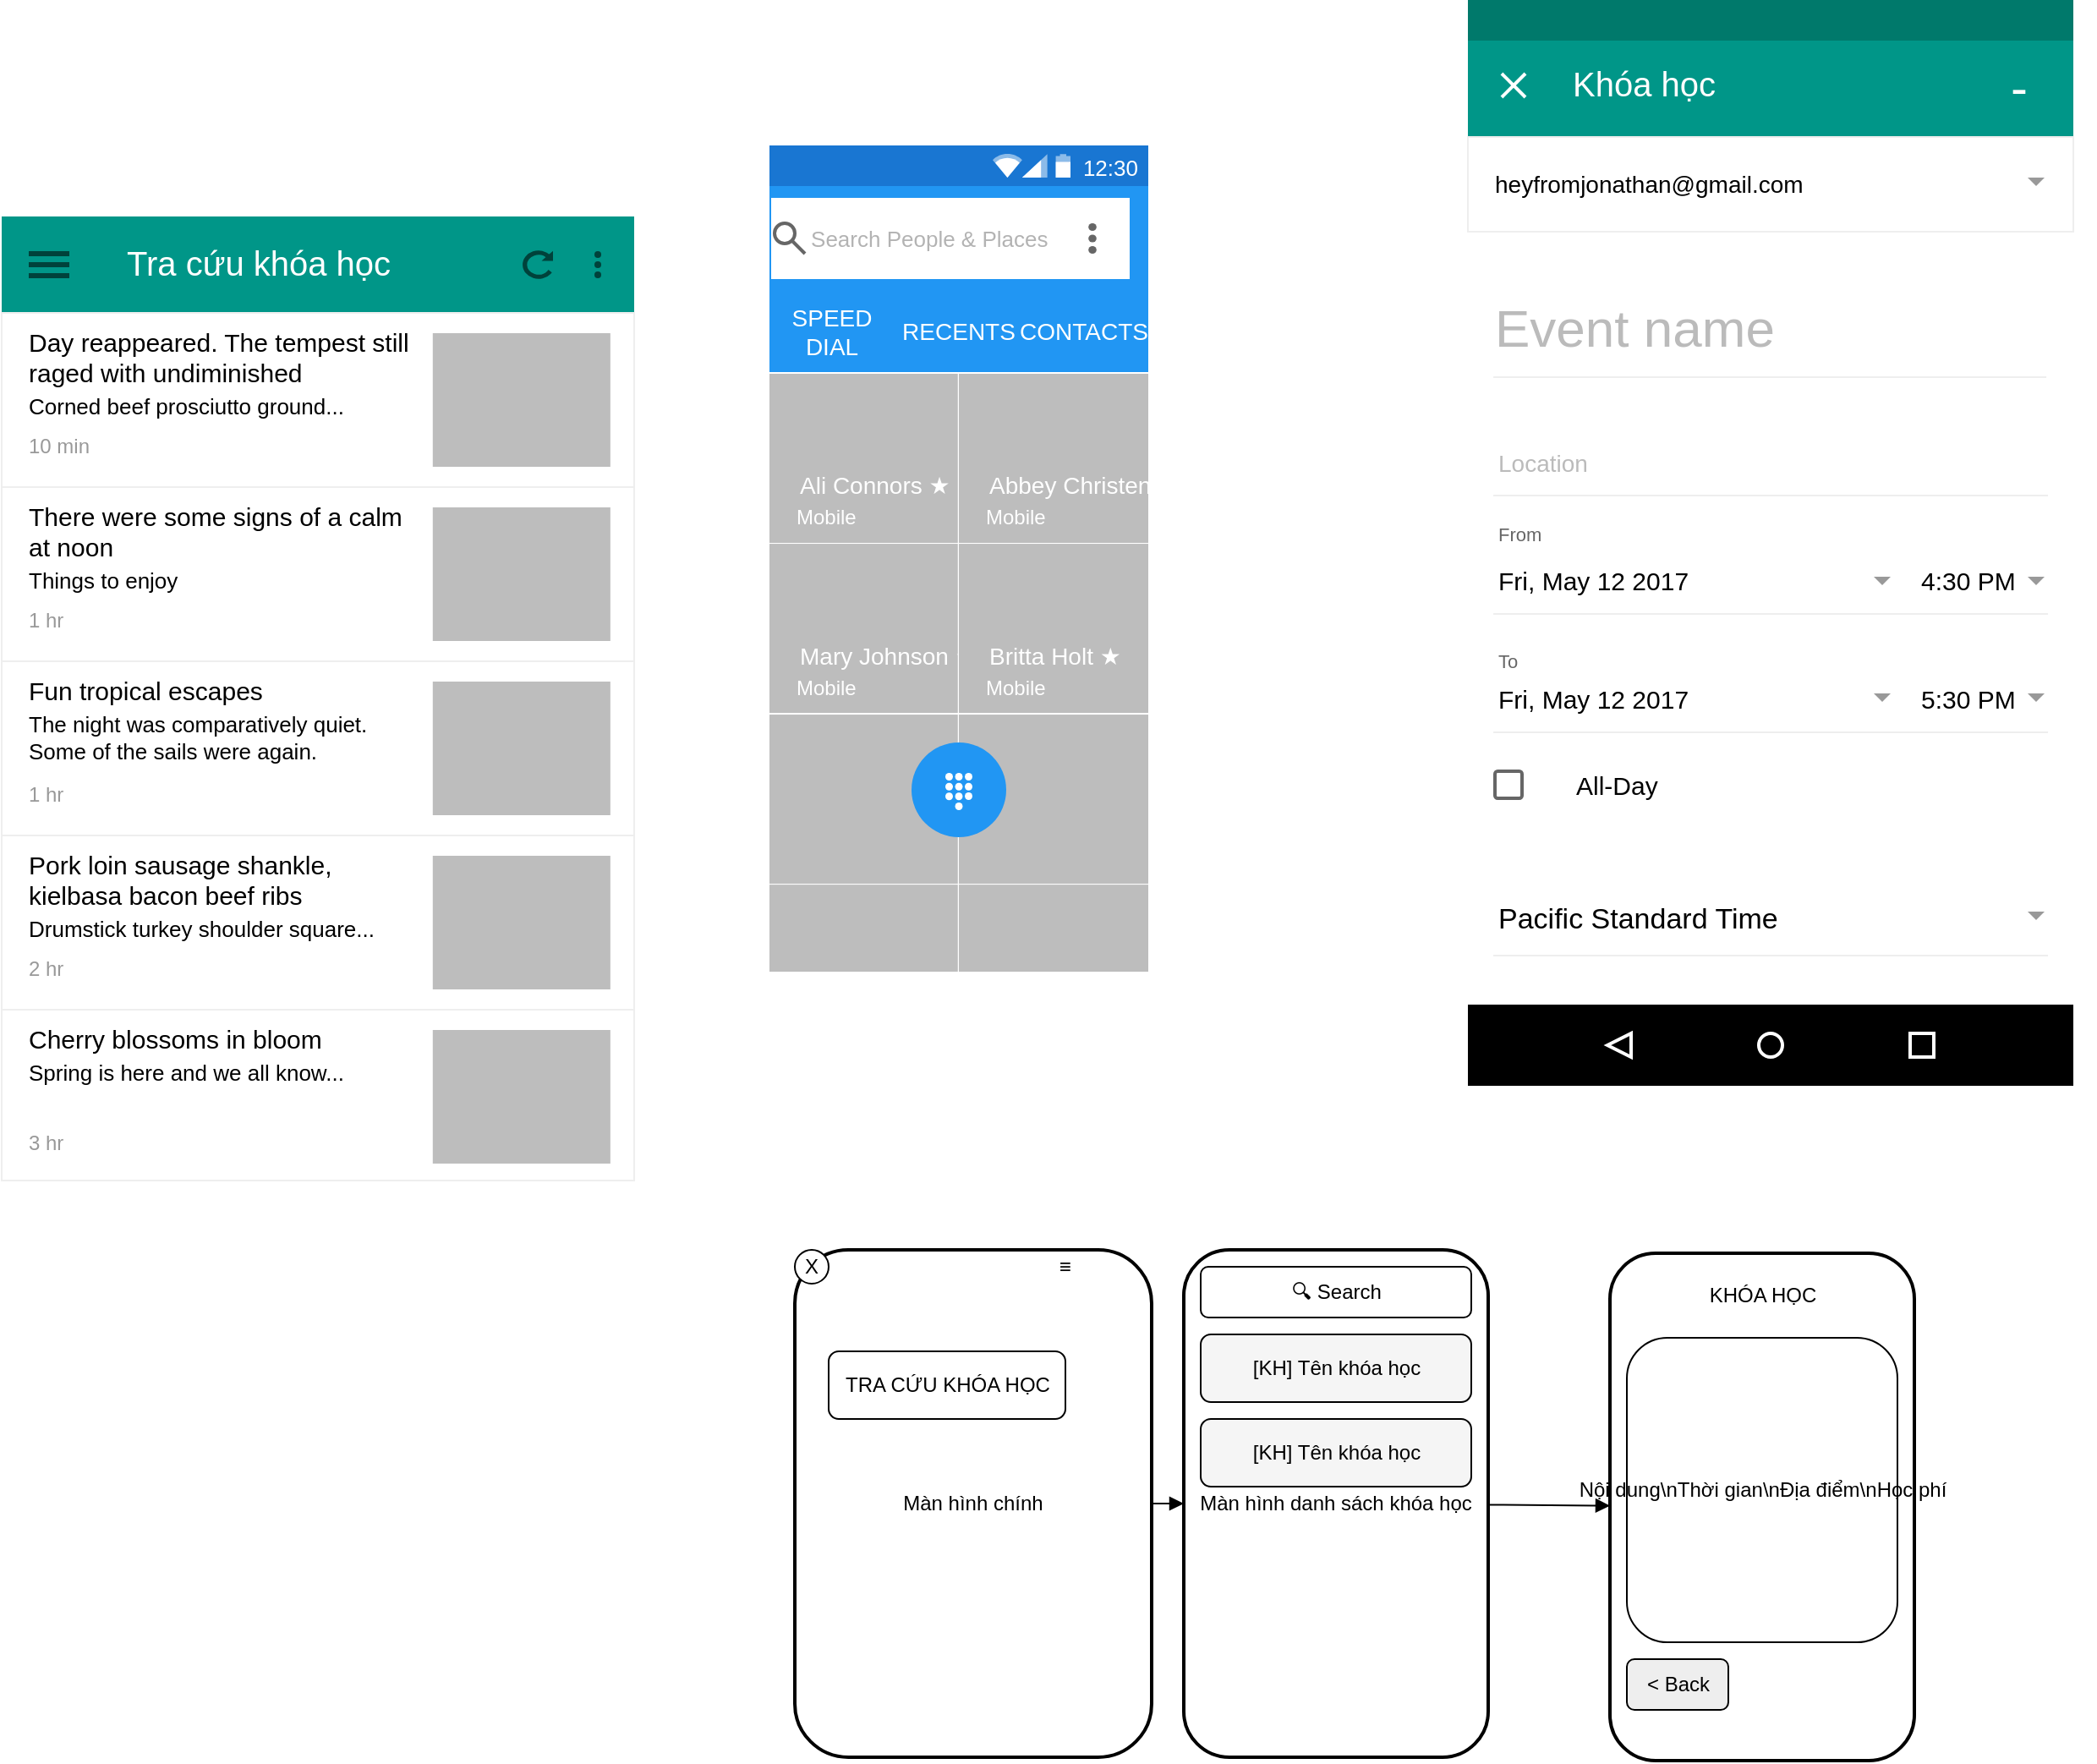 <mxfile version="26.0.16">
  <diagram name="Course Lookup UI" id="ytbbwsA9wh_XHWWBFt3G">
    <mxGraphModel dx="1850" dy="1433" grid="0" gridSize="10" guides="1" tooltips="1" connect="1" arrows="1" fold="1" page="0" pageScale="1" pageWidth="850" pageHeight="1100" math="0" shadow="0">
      <root>
        <mxCell id="0" />
        <mxCell id="1" parent="0" />
        <mxCell id="QxJthNw4BgPlnqiwbD2V-1" value="Màn hình chính" style="shape=rectangle;whiteSpace=wrap;html=1;rounded=1;strokeWidth=2;" parent="1" vertex="1">
          <mxGeometry x="20" y="100" width="211" height="300" as="geometry" />
        </mxCell>
        <mxCell id="QxJthNw4BgPlnqiwbD2V-2" value="X" style="shape=ellipse;whiteSpace=wrap;html=1;" parent="QxJthNw4BgPlnqiwbD2V-1" vertex="1">
          <mxGeometry width="20" height="20" as="geometry" />
        </mxCell>
        <mxCell id="QxJthNw4BgPlnqiwbD2V-3" value="≡" style="text;align=center;verticalAlign=middle;whiteSpace=wrap;html=1;" parent="QxJthNw4BgPlnqiwbD2V-1" vertex="1">
          <mxGeometry x="150" width="20" height="20" as="geometry" />
        </mxCell>
        <mxCell id="QxJthNw4BgPlnqiwbD2V-4" value="TRA CỨU KHÓA HỌC" style="rounded=1;strokeWidth=1;fillColor=#ffffff;html=1;" parent="QxJthNw4BgPlnqiwbD2V-1" vertex="1">
          <mxGeometry x="20" y="60" width="140" height="40" as="geometry" />
        </mxCell>
        <mxCell id="QxJthNw4BgPlnqiwbD2V-5" value="Màn hình danh sách khóa học" style="shape=rectangle;whiteSpace=wrap;html=1;rounded=1;strokeWidth=2;" parent="1" vertex="1">
          <mxGeometry x="250" y="100" width="180" height="300" as="geometry" />
        </mxCell>
        <mxCell id="QxJthNw4BgPlnqiwbD2V-6" value="🔍 Search" style="rounded=1;strokeWidth=1;fillColor=#ffffff;html=1;" parent="QxJthNw4BgPlnqiwbD2V-5" vertex="1">
          <mxGeometry x="10" y="10" width="160" height="30" as="geometry" />
        </mxCell>
        <mxCell id="QxJthNw4BgPlnqiwbD2V-7" value="[KH] Tên khóa học" style="rounded=1;strokeWidth=1;fillColor=#f5f5f5;html=1;" parent="QxJthNw4BgPlnqiwbD2V-5" vertex="1">
          <mxGeometry x="10" y="50" width="160" height="40" as="geometry" />
        </mxCell>
        <mxCell id="QxJthNw4BgPlnqiwbD2V-8" value="[KH] Tên khóa học" style="rounded=1;strokeWidth=1;fillColor=#f5f5f5;html=1;" parent="QxJthNw4BgPlnqiwbD2V-5" vertex="1">
          <mxGeometry x="10" y="100" width="160" height="40" as="geometry" />
        </mxCell>
        <mxCell id="QxJthNw4BgPlnqiwbD2V-9" value="Màn hình chi tiết khóa học" style="shape=rectangle;whiteSpace=wrap;html=1;rounded=1;strokeWidth=2;" parent="1" vertex="1">
          <mxGeometry x="502" y="102" width="180" height="300" as="geometry" />
        </mxCell>
        <mxCell id="QxJthNw4BgPlnqiwbD2V-10" value="KHÓA HỌC" style="text;align=center;verticalAlign=middle;html=1;" parent="QxJthNw4BgPlnqiwbD2V-9" vertex="1">
          <mxGeometry x="10" y="10" width="160" height="30" as="geometry" />
        </mxCell>
        <mxCell id="QxJthNw4BgPlnqiwbD2V-11" value="Nội dung\nThời gian\nĐịa điểm\nHọc phí" style="rounded=1;strokeWidth=1;fillColor=#ffffff;html=1;" parent="QxJthNw4BgPlnqiwbD2V-9" vertex="1">
          <mxGeometry x="10" y="50" width="160" height="180" as="geometry" />
        </mxCell>
        <mxCell id="QxJthNw4BgPlnqiwbD2V-12" value="&lt; Back" style="rounded=1;strokeWidth=1;fillColor=#eeeeee;html=1;" parent="QxJthNw4BgPlnqiwbD2V-9" vertex="1">
          <mxGeometry x="10" y="240" width="60" height="30" as="geometry" />
        </mxCell>
        <mxCell id="QxJthNw4BgPlnqiwbD2V-13" style="endArrow=block;html=1;" parent="1" source="QxJthNw4BgPlnqiwbD2V-1" target="QxJthNw4BgPlnqiwbD2V-5" edge="1">
          <mxGeometry relative="1" as="geometry" />
        </mxCell>
        <mxCell id="QxJthNw4BgPlnqiwbD2V-14" style="endArrow=block;html=1;" parent="1" source="QxJthNw4BgPlnqiwbD2V-5" target="QxJthNw4BgPlnqiwbD2V-9" edge="1">
          <mxGeometry relative="1" as="geometry" />
        </mxCell>
        <mxCell id="n6RhY29WgRP_hNohmCqP-1" value="" style="dashed=0;shape=rect;fillColor=#ffffff;strokeColor=none;" vertex="1" parent="1">
          <mxGeometry x="5" y="-553" width="224" height="472" as="geometry" />
        </mxCell>
        <mxCell id="n6RhY29WgRP_hNohmCqP-2" value="12:30" style="dashed=0;shape=rect;align=right;fillColor=#1976D2;strokeColor=none;fontColor=#ffffff;spacingRight=4;spacingTop=1;fontStyle=0;fontSize=13;resizeWidth=1;whiteSpace=wrap;html=1;" vertex="1" parent="n6RhY29WgRP_hNohmCqP-1">
          <mxGeometry width="224" height="24" relative="1" as="geometry" />
        </mxCell>
        <mxCell id="n6RhY29WgRP_hNohmCqP-3" value="" style="dashed=0;shape=mxgraph.gmdl.top_bar;strokeColor=none;" vertex="1" parent="n6RhY29WgRP_hNohmCqP-2">
          <mxGeometry x="1" y="0.5" width="46" height="14" relative="1" as="geometry">
            <mxPoint x="-92" y="-7" as="offset" />
          </mxGeometry>
        </mxCell>
        <mxCell id="n6RhY29WgRP_hNohmCqP-4" value="" style="dashed=0;shape=rect;strokeColor=none;fillColor=#2196F3;resizeWidth=1;" vertex="1" parent="n6RhY29WgRP_hNohmCqP-1">
          <mxGeometry width="224" height="110" relative="1" as="geometry">
            <mxPoint y="24" as="offset" />
          </mxGeometry>
        </mxCell>
        <mxCell id="n6RhY29WgRP_hNohmCqP-5" value="&amp;nbsp; &amp;nbsp; &amp;nbsp; &amp;nbsp;Search People &amp;amp; Places" style="dashed=0;shape=mxgraph.gmdl.marginRect;rectMargin=6;strokeColor=none;fillColor=#ffffff;fontColor=#B3B3B3;fontSize=13;spacingRight=50;resizeWidth=1;whiteSpace=wrap;html=1;" vertex="1" parent="n6RhY29WgRP_hNohmCqP-4">
          <mxGeometry width="224" height="60" relative="1" as="geometry">
            <mxPoint x="-5" y="1" as="offset" />
          </mxGeometry>
        </mxCell>
        <mxCell id="n6RhY29WgRP_hNohmCqP-6" value="" style="dashed=0;shape=mxgraph.gmdl.search;strokeColor=#666666;fillColor=none;strokeWidth=2;" vertex="1" parent="n6RhY29WgRP_hNohmCqP-5">
          <mxGeometry y="0.5" width="18" height="18" relative="1" as="geometry">
            <mxPoint x="8" y="-9" as="offset" />
          </mxGeometry>
        </mxCell>
        <mxCell id="n6RhY29WgRP_hNohmCqP-8" value="" style="dashed=0;shape=mxgraph.gmdl.settings;strokeColor=none;fillColor=#666666;" vertex="1" parent="n6RhY29WgRP_hNohmCqP-5">
          <mxGeometry x="1" y="0.5" width="6" height="18" relative="1" as="geometry">
            <mxPoint x="-31" y="-9" as="offset" />
          </mxGeometry>
        </mxCell>
        <mxCell id="n6RhY29WgRP_hNohmCqP-9" value="SPEED DIAL" style="text;align=center;fontColor=#FFFFFF;fontStyle=0;verticalAlign=middle;fontSize=14;resizeWidth=1;whiteSpace=wrap;html=1;" vertex="1" parent="n6RhY29WgRP_hNohmCqP-4">
          <mxGeometry y="1" width="74.458" height="48" relative="1" as="geometry">
            <mxPoint y="-48" as="offset" />
          </mxGeometry>
        </mxCell>
        <mxCell id="n6RhY29WgRP_hNohmCqP-10" value="RECENTS" style="text;align=center;fontColor=#FFFFFF;fontStyle=0;verticalAlign=middle;fontSize=14;resizeWidth=1;whiteSpace=wrap;html=1;" vertex="1" parent="n6RhY29WgRP_hNohmCqP-4">
          <mxGeometry x="0.333" y="1" width="74.458" height="48" relative="1" as="geometry">
            <mxPoint y="-48" as="offset" />
          </mxGeometry>
        </mxCell>
        <mxCell id="n6RhY29WgRP_hNohmCqP-11" value="CONTACTS" style="text;align=center;fontColor=#FFFFFF;fontStyle=0;verticalAlign=middle;fontSize=14;resizeWidth=1;whiteSpace=wrap;html=1;" vertex="1" parent="n6RhY29WgRP_hNohmCqP-4">
          <mxGeometry x="0.667" y="1" width="74.458" height="48" relative="1" as="geometry">
            <mxPoint y="-48" as="offset" />
          </mxGeometry>
        </mxCell>
        <mxCell id="n6RhY29WgRP_hNohmCqP-12" value="Mobile" style="shape=rect;fillColor=#BDBDBD;strokeColor=none;shadow=0;align=left;verticalAlign=bottom;spacing=0;spacingLeft=16;spacingBottom=8;fontColor=#FFFFFF;resizeWidth=1;resizeHeight=1;whiteSpace=wrap;html=1;" vertex="1" parent="n6RhY29WgRP_hNohmCqP-1">
          <mxGeometry width="111.374" height="99.988" relative="1" as="geometry">
            <mxPoint y="135" as="offset" />
          </mxGeometry>
        </mxCell>
        <mxCell id="n6RhY29WgRP_hNohmCqP-13" value="Ali Connors &amp;#9733;" style="text;whiteSpace=wrap;fontColor=#ffffff;spacingLeft=16;verticalAlign=middle;fontSize=14;html=1;resizeWidth=1;" vertex="1" parent="n6RhY29WgRP_hNohmCqP-12">
          <mxGeometry y="1" width="111.374" height="20" relative="1" as="geometry">
            <mxPoint y="-44" as="offset" />
          </mxGeometry>
        </mxCell>
        <mxCell id="n6RhY29WgRP_hNohmCqP-14" value="Mobile" style="shape=rect;fillColor=#BDBDBD;strokeColor=none;shadow=0;align=left;verticalAlign=bottom;spacing=0;spacingLeft=16;spacingBottom=8;fontColor=#FFFFFF;resizeWidth=1;resizeHeight=1;whiteSpace=wrap;html=1;" vertex="1" parent="n6RhY29WgRP_hNohmCqP-1">
          <mxGeometry x="0.5" width="112" height="99.988" relative="1" as="geometry">
            <mxPoint y="135" as="offset" />
          </mxGeometry>
        </mxCell>
        <mxCell id="n6RhY29WgRP_hNohmCqP-15" value="Abbey Christensen &amp;#9733;" style="text;whiteSpace=wrap;fontColor=#ffffff;spacingLeft=16;verticalAlign=middle;fontSize=14;html=1;" vertex="1" parent="n6RhY29WgRP_hNohmCqP-14">
          <mxGeometry y="1" width="179" height="20" relative="1" as="geometry">
            <mxPoint y="-44" as="offset" />
          </mxGeometry>
        </mxCell>
        <mxCell id="n6RhY29WgRP_hNohmCqP-16" value="Mobile" style="shape=rect;fillColor=#BDBDBD;strokeColor=none;shadow=0;align=left;verticalAlign=bottom;spacing=0;spacingLeft=16;spacingBottom=8;fontColor=#FFFFFF;resizeWidth=1;resizeHeight=1;whiteSpace=wrap;html=1;" vertex="1" parent="n6RhY29WgRP_hNohmCqP-1">
          <mxGeometry y="0.213" width="111.374" height="99.988" relative="1" as="geometry">
            <mxPoint y="135" as="offset" />
          </mxGeometry>
        </mxCell>
        <mxCell id="n6RhY29WgRP_hNohmCqP-17" value="Mary Johnson &amp;#9733;" style="text;whiteSpace=wrap;fontColor=#ffffff;spacingLeft=16;verticalAlign=middle;fontSize=14;html=1;" vertex="1" parent="n6RhY29WgRP_hNohmCqP-16">
          <mxGeometry y="1" width="178" height="20" relative="1" as="geometry">
            <mxPoint y="-44" as="offset" />
          </mxGeometry>
        </mxCell>
        <mxCell id="n6RhY29WgRP_hNohmCqP-18" value="Mobile" style="shape=rect;fillColor=#BDBDBD;strokeColor=none;shadow=0;align=left;verticalAlign=bottom;spacing=0;spacingLeft=16;spacingBottom=8;fontColor=#FFFFFF;resizeWidth=1;resizeHeight=1;whiteSpace=wrap;html=1;" vertex="1" parent="n6RhY29WgRP_hNohmCqP-1">
          <mxGeometry x="0.5" y="0.213" width="112" height="99.988" relative="1" as="geometry">
            <mxPoint y="135" as="offset" />
          </mxGeometry>
        </mxCell>
        <mxCell id="n6RhY29WgRP_hNohmCqP-19" value="Britta Holt &amp;#9733;" style="text;whiteSpace=wrap;fontColor=#ffffff;spacingLeft=16;verticalAlign=middle;fontSize=14;html=1;" vertex="1" parent="n6RhY29WgRP_hNohmCqP-18">
          <mxGeometry y="1" width="179" height="20" relative="1" as="geometry">
            <mxPoint y="-44" as="offset" />
          </mxGeometry>
        </mxCell>
        <mxCell id="n6RhY29WgRP_hNohmCqP-20" value="" style="shape=rect;fillColor=#BDBDBD;strokeColor=none;shadow=0;resizeWidth=1;resizeHeight=1;whiteSpace=wrap;html=1;" vertex="1" parent="n6RhY29WgRP_hNohmCqP-1">
          <mxGeometry y="0.427" width="111.374" height="99.988" relative="1" as="geometry">
            <mxPoint y="135" as="offset" />
          </mxGeometry>
        </mxCell>
        <mxCell id="n6RhY29WgRP_hNohmCqP-21" value="" style="shape=rect;fillColor=#BDBDBD;strokeColor=none;shadow=0;resizeWidth=1;resizeHeight=1;whiteSpace=wrap;html=1;" vertex="1" parent="n6RhY29WgRP_hNohmCqP-1">
          <mxGeometry x="0.5" y="0.427" width="112" height="99.988" relative="1" as="geometry">
            <mxPoint y="135" as="offset" />
          </mxGeometry>
        </mxCell>
        <mxCell id="n6RhY29WgRP_hNohmCqP-22" value="" style="shape=rect;fillColor=#BDBDBD;strokeColor=none;shadow=0;resizeWidth=1;resizeHeight=1;" vertex="1" parent="n6RhY29WgRP_hNohmCqP-1">
          <mxGeometry y="0.64" width="111.374" height="51.464" relative="1" as="geometry">
            <mxPoint y="135" as="offset" />
          </mxGeometry>
        </mxCell>
        <mxCell id="n6RhY29WgRP_hNohmCqP-23" value="" style="shape=rect;fillColor=#BDBDBD;strokeColor=none;shadow=0;resizeWidth=1;resizeHeight=1;" vertex="1" parent="n6RhY29WgRP_hNohmCqP-1">
          <mxGeometry x="0.5" y="0.64" width="112" height="51.464" relative="1" as="geometry">
            <mxPoint y="135" as="offset" />
          </mxGeometry>
        </mxCell>
        <mxCell id="n6RhY29WgRP_hNohmCqP-24" value="" style="shape=ellipse;strokeColor=none;fillColor=#2196F3;" vertex="1" parent="n6RhY29WgRP_hNohmCqP-1">
          <mxGeometry x="0.5" y="1" width="56" height="56" relative="1" as="geometry">
            <mxPoint x="-28" y="-119" as="offset" />
          </mxGeometry>
        </mxCell>
        <mxCell id="n6RhY29WgRP_hNohmCqP-25" value="" style="dashed=0;shape=mxgraph.gmdl.more2;strokeColor=none;fillColor=#ffffff;" vertex="1" parent="n6RhY29WgRP_hNohmCqP-24">
          <mxGeometry x="20" y="18" width="16" height="22" as="geometry" />
        </mxCell>
        <mxCell id="n6RhY29WgRP_hNohmCqP-30" value="" style="dashed=0;shape=rect;fillColor=#ffffff;strokeColor=none;" vertex="1" parent="1">
          <mxGeometry x="-449" y="-535" width="374" height="602" as="geometry" />
        </mxCell>
        <mxCell id="n6RhY29WgRP_hNohmCqP-33" value="Tra cứu khóa học" style="dashed=0;shape=rect;strokeColor=none;fillColor=#009688;resizeWidth=1;fontSize=20;fontColor=#FFFFFF;spacingTop=-3;verticalAlign=middle;align=left;spacingLeft=72;whiteSpace=wrap;html=1;" vertex="1" parent="n6RhY29WgRP_hNohmCqP-30">
          <mxGeometry width="374" height="57" relative="1" as="geometry">
            <mxPoint y="24" as="offset" />
          </mxGeometry>
        </mxCell>
        <mxCell id="n6RhY29WgRP_hNohmCqP-34" value="" style="dashed=0;shape=mxgraph.gmdl.preferences;strokeColor=none;fillColor=#00423B;" vertex="1" parent="n6RhY29WgRP_hNohmCqP-33">
          <mxGeometry y="0.5" width="24" height="16" relative="1" as="geometry">
            <mxPoint x="16" y="-8" as="offset" />
          </mxGeometry>
        </mxCell>
        <mxCell id="n6RhY29WgRP_hNohmCqP-35" value="" style="dashed=0;shape=mxgraph.gmdl.refresh;strokeColor=#00423B;fillColor=#00423B;strokeWidth=2;" vertex="1" parent="n6RhY29WgRP_hNohmCqP-33">
          <mxGeometry x="1" y="0.5" width="16" height="16" relative="1" as="geometry">
            <mxPoint x="-65" y="-8" as="offset" />
          </mxGeometry>
        </mxCell>
        <mxCell id="n6RhY29WgRP_hNohmCqP-36" value="" style="dashed=0;shape=mxgraph.gmdl.settings;strokeColor=none;fillColor=#00423B;" vertex="1" parent="n6RhY29WgRP_hNohmCqP-33">
          <mxGeometry x="1" y="0.5" width="5" height="16" relative="1" as="geometry">
            <mxPoint x="-24" y="-8" as="offset" />
          </mxGeometry>
        </mxCell>
        <mxCell id="n6RhY29WgRP_hNohmCqP-37" value="" style="shape=rect;fillColor=#ffffff;strokeColor=#eeeeee;shadow=0;resizeWidth=1;whiteSpace=wrap;html=1;" vertex="1" parent="n6RhY29WgRP_hNohmCqP-30">
          <mxGeometry width="374" height="103" relative="1" as="geometry">
            <mxPoint y="81" as="offset" />
          </mxGeometry>
        </mxCell>
        <mxCell id="n6RhY29WgRP_hNohmCqP-38" value="Day reappeared. The tempest still raged with undiminished" style="text;whiteSpace=wrap;fontColor=#000000;verticalAlign=top;align=left;fontSize=15;spacing=16;spacingBottom=0;spacingTop=-12;resizeWidth=1;" vertex="1" parent="n6RhY29WgRP_hNohmCqP-37">
          <mxGeometry width="254.905" height="60" relative="1" as="geometry" />
        </mxCell>
        <mxCell id="n6RhY29WgRP_hNohmCqP-39" value="Corned beef prosciutto ground..." style="text;whiteSpace=wrap;spacingLeft=16;spacingRight=16;spacing=0;fontSize=13;fontColor=#000000;spacingBottom=0;spacingTop=-5;resizeWidth=1;" vertex="1" parent="n6RhY29WgRP_hNohmCqP-37">
          <mxGeometry width="254.905" height="20" relative="1" as="geometry">
            <mxPoint y="48" as="offset" />
          </mxGeometry>
        </mxCell>
        <mxCell id="n6RhY29WgRP_hNohmCqP-40" value="10 min" style="text;whiteSpace=wrap;spacingLeft=16;spacingRight=16;spacing=0;fontSize=12;fontColor=#999999;spacingBottom=0;spacingTop=-5;resizeWidth=1;html=1;" vertex="1" parent="n6RhY29WgRP_hNohmCqP-37">
          <mxGeometry width="254.905" height="20" relative="1" as="geometry">
            <mxPoint y="72" as="offset" />
          </mxGeometry>
        </mxCell>
        <mxCell id="n6RhY29WgRP_hNohmCqP-41" value="" style="dashed=0;shape=mxgraph.gmdl.marginRect;rectMargin=12;rectMarginLeft=-12;fillColor=#BDBDBD;strokeColor=none;" vertex="1" parent="n6RhY29WgRP_hNohmCqP-37">
          <mxGeometry x="254.905" width="117.006" height="103" as="geometry" />
        </mxCell>
        <mxCell id="n6RhY29WgRP_hNohmCqP-42" value="" style="shape=rect;fillColor=#ffffff;strokeColor=#eeeeee;shadow=0;resizeWidth=1;whiteSpace=wrap;html=1;" vertex="1" parent="n6RhY29WgRP_hNohmCqP-30">
          <mxGeometry width="374" height="103" relative="1" as="geometry">
            <mxPoint y="184" as="offset" />
          </mxGeometry>
        </mxCell>
        <mxCell id="n6RhY29WgRP_hNohmCqP-43" value="There were some signs of a calm at noon" style="text;whiteSpace=wrap;fontColor=#000000;verticalAlign=top;align=left;fontSize=15;spacing=16;spacingBottom=0;spacingTop=-12;resizeWidth=1;" vertex="1" parent="n6RhY29WgRP_hNohmCqP-42">
          <mxGeometry width="254.905" height="60" relative="1" as="geometry" />
        </mxCell>
        <mxCell id="n6RhY29WgRP_hNohmCqP-44" value="Things to enjoy" style="text;whiteSpace=wrap;spacingLeft=16;spacingRight=16;spacing=0;fontSize=13;fontColor=#000000;spacingBottom=0;spacingTop=-5;resizeWidth=1;html=1;" vertex="1" parent="n6RhY29WgRP_hNohmCqP-42">
          <mxGeometry width="254.905" height="20" relative="1" as="geometry">
            <mxPoint y="48" as="offset" />
          </mxGeometry>
        </mxCell>
        <mxCell id="n6RhY29WgRP_hNohmCqP-45" value="1 hr" style="text;whiteSpace=wrap;spacingLeft=16;spacingRight=16;spacing=0;fontSize=12;fontColor=#999999;spacingBottom=0;spacingTop=-5;resizeWidth=1;html=1;" vertex="1" parent="n6RhY29WgRP_hNohmCqP-42">
          <mxGeometry width="254.905" height="20" relative="1" as="geometry">
            <mxPoint y="72" as="offset" />
          </mxGeometry>
        </mxCell>
        <mxCell id="n6RhY29WgRP_hNohmCqP-46" value="" style="dashed=0;shape=mxgraph.gmdl.marginRect;rectMargin=12;rectMarginLeft=-12;fillColor=#BDBDBD;strokeColor=none;" vertex="1" parent="n6RhY29WgRP_hNohmCqP-42">
          <mxGeometry x="254.905" width="117.006" height="103" as="geometry" />
        </mxCell>
        <mxCell id="n6RhY29WgRP_hNohmCqP-47" value="" style="shape=rect;fillColor=#ffffff;strokeColor=#eeeeee;shadow=0;resizeWidth=1;whiteSpace=wrap;html=1;" vertex="1" parent="n6RhY29WgRP_hNohmCqP-30">
          <mxGeometry width="374" height="103" relative="1" as="geometry">
            <mxPoint y="287" as="offset" />
          </mxGeometry>
        </mxCell>
        <mxCell id="n6RhY29WgRP_hNohmCqP-48" value="Fun tropical escapes" style="text;whiteSpace=wrap;fontColor=#000000;verticalAlign=top;align=left;fontSize=15;spacing=16;spacingBottom=0;spacingTop=-12;resizeWidth=1;" vertex="1" parent="n6RhY29WgRP_hNohmCqP-47">
          <mxGeometry width="254.905" height="60" relative="1" as="geometry" />
        </mxCell>
        <mxCell id="n6RhY29WgRP_hNohmCqP-49" value="The night was comparatively quiet. Some of the sails were again." style="text;whiteSpace=wrap;spacingLeft=16;spacingRight=16;spacing=0;fontSize=13;fontColor=#000000;spacingBottom=0;spacingTop=-5;resizeWidth=1;html=1;" vertex="1" parent="n6RhY29WgRP_hNohmCqP-47">
          <mxGeometry width="254.905" height="20" relative="1" as="geometry">
            <mxPoint y="30" as="offset" />
          </mxGeometry>
        </mxCell>
        <mxCell id="n6RhY29WgRP_hNohmCqP-50" value="1 hr" style="text;whiteSpace=wrap;spacingLeft=16;spacingRight=16;spacing=0;fontSize=12;fontColor=#999999;spacingBottom=0;spacingTop=-5;resizeWidth=1;html=1;" vertex="1" parent="n6RhY29WgRP_hNohmCqP-47">
          <mxGeometry width="254.905" height="20" relative="1" as="geometry">
            <mxPoint y="72" as="offset" />
          </mxGeometry>
        </mxCell>
        <mxCell id="n6RhY29WgRP_hNohmCqP-51" value="" style="dashed=0;shape=mxgraph.gmdl.marginRect;rectMargin=12;rectMarginLeft=-12;fillColor=#BDBDBD;strokeColor=none;" vertex="1" parent="n6RhY29WgRP_hNohmCqP-47">
          <mxGeometry x="254.905" width="117.006" height="103" as="geometry" />
        </mxCell>
        <mxCell id="n6RhY29WgRP_hNohmCqP-52" value="" style="shape=rect;fillColor=#ffffff;strokeColor=#eeeeee;shadow=0;resizeWidth=1;whiteSpace=wrap;html=1;" vertex="1" parent="n6RhY29WgRP_hNohmCqP-30">
          <mxGeometry width="374" height="103" relative="1" as="geometry">
            <mxPoint y="390" as="offset" />
          </mxGeometry>
        </mxCell>
        <mxCell id="n6RhY29WgRP_hNohmCqP-53" value="Pork loin sausage shankle, kielbasa bacon beef ribs" style="text;whiteSpace=wrap;fontColor=#000000;verticalAlign=top;align=left;fontSize=15;spacing=16;spacingBottom=0;spacingTop=-12;resizeWidth=1;" vertex="1" parent="n6RhY29WgRP_hNohmCqP-52">
          <mxGeometry width="254.905" height="60" relative="1" as="geometry" />
        </mxCell>
        <mxCell id="n6RhY29WgRP_hNohmCqP-54" value="Drumstick turkey shoulder square..." style="text;whiteSpace=wrap;spacingLeft=16;spacingRight=16;spacing=0;fontSize=13;fontColor=#000000;spacingBottom=0;spacingTop=-5;resizeWidth=1;html=1;" vertex="1" parent="n6RhY29WgRP_hNohmCqP-52">
          <mxGeometry width="254.905" height="20" relative="1" as="geometry">
            <mxPoint y="48" as="offset" />
          </mxGeometry>
        </mxCell>
        <mxCell id="n6RhY29WgRP_hNohmCqP-55" value="2 hr" style="text;whiteSpace=wrap;spacingLeft=16;spacingRight=16;spacing=0;fontSize=12;fontColor=#999999;spacingBottom=0;spacingTop=-5;resizeWidth=1;html=1;" vertex="1" parent="n6RhY29WgRP_hNohmCqP-52">
          <mxGeometry width="254.905" height="20" relative="1" as="geometry">
            <mxPoint y="72" as="offset" />
          </mxGeometry>
        </mxCell>
        <mxCell id="n6RhY29WgRP_hNohmCqP-56" value="" style="dashed=0;shape=mxgraph.gmdl.marginRect;rectMargin=12;rectMarginLeft=-12;fillColor=#BDBDBD;strokeColor=none;" vertex="1" parent="n6RhY29WgRP_hNohmCqP-52">
          <mxGeometry x="254.905" width="117.006" height="103" as="geometry" />
        </mxCell>
        <mxCell id="n6RhY29WgRP_hNohmCqP-57" value="" style="shape=rect;fillColor=#ffffff;strokeColor=#eeeeee;shadow=0;resizeWidth=1;whiteSpace=wrap;html=1;" vertex="1" parent="n6RhY29WgRP_hNohmCqP-30">
          <mxGeometry width="374" height="101" relative="1" as="geometry">
            <mxPoint y="493" as="offset" />
          </mxGeometry>
        </mxCell>
        <mxCell id="n6RhY29WgRP_hNohmCqP-58" value="Cherry blossoms in bloom" style="text;whiteSpace=wrap;fontColor=#000000;verticalAlign=top;align=left;fontSize=15;spacing=16;spacingBottom=0;spacingTop=-12;resizeWidth=1;" vertex="1" parent="n6RhY29WgRP_hNohmCqP-57">
          <mxGeometry width="254.905" height="60" relative="1" as="geometry" />
        </mxCell>
        <mxCell id="n6RhY29WgRP_hNohmCqP-59" value="Spring is here and we all know..." style="text;whiteSpace=wrap;spacingLeft=16;spacingRight=16;spacing=0;fontSize=13;fontColor=#000000;spacingBottom=0;spacingTop=-5;resizeWidth=1;html=1;" vertex="1" parent="n6RhY29WgRP_hNohmCqP-57">
          <mxGeometry width="254.905" height="20" relative="1" as="geometry">
            <mxPoint y="30" as="offset" />
          </mxGeometry>
        </mxCell>
        <mxCell id="n6RhY29WgRP_hNohmCqP-60" value="3 hr" style="text;whiteSpace=wrap;spacingLeft=16;spacingRight=16;spacing=0;fontSize=12;fontColor=#999999;spacingBottom=0;spacingTop=-5;resizeWidth=1;html=1;" vertex="1" parent="n6RhY29WgRP_hNohmCqP-57">
          <mxGeometry width="254.905" height="20" relative="1" as="geometry">
            <mxPoint y="72" as="offset" />
          </mxGeometry>
        </mxCell>
        <mxCell id="n6RhY29WgRP_hNohmCqP-61" value="" style="dashed=0;shape=mxgraph.gmdl.marginRect;rectMargin=12;rectMarginLeft=-12;fillColor=#BDBDBD;strokeColor=none;" vertex="1" parent="n6RhY29WgRP_hNohmCqP-57">
          <mxGeometry x="254.905" width="117.006" height="103" as="geometry" />
        </mxCell>
        <mxCell id="n6RhY29WgRP_hNohmCqP-66" value="" style="dashed=0;shape=rect;fillColor=#ffffff;strokeColor=none;" vertex="1" parent="1">
          <mxGeometry x="418" y="-639" width="358" height="642" as="geometry" />
        </mxCell>
        <mxCell id="n6RhY29WgRP_hNohmCqP-67" value="" style="dashed=0;shape=rect;align=right;fillColor=#00796B;strokeColor=none;fontColor=#FFFFFF;spacingRight=4;spacingTop=1;fontStyle=0;resizeWidth=1;whiteSpace=wrap;html=1;" vertex="1" parent="n6RhY29WgRP_hNohmCqP-66">
          <mxGeometry width="358" height="24" relative="1" as="geometry" />
        </mxCell>
        <mxCell id="n6RhY29WgRP_hNohmCqP-69" value="Khóa học" style="dashed=0;shape=rect;strokeColor=none;fillColor=#009688;fontSize=20;fontColor=#FFFFFF;spacingTop=-8;verticalAlign=middle;align=left;spacingLeft=60;resizeWidth=1;whiteSpace=wrap;html=1;" vertex="1" parent="n6RhY29WgRP_hNohmCqP-66">
          <mxGeometry width="358" height="57" relative="1" as="geometry">
            <mxPoint y="24" as="offset" />
          </mxGeometry>
        </mxCell>
        <mxCell id="n6RhY29WgRP_hNohmCqP-70" value="" style="dashed=0;shape=mxgraph.gmdl.x;strokeColor=#ffffff;strokeWidth=2;" vertex="1" parent="n6RhY29WgRP_hNohmCqP-69">
          <mxGeometry y="0.5" width="14" height="14" relative="1" as="geometry">
            <mxPoint x="20" y="-9" as="offset" />
          </mxGeometry>
        </mxCell>
        <mxCell id="n6RhY29WgRP_hNohmCqP-71" value="&lt;font style=&quot;font-size: 30px;&quot;&gt;-&lt;/font&gt;" style="text;fontSize=13;fontColor=#FFFFFF;spacingTop=0;verticalAlign=middle;spacingBottom=0;spacingLeft=8;whiteSpace=wrap;html=1;" vertex="1" parent="n6RhY29WgRP_hNohmCqP-69">
          <mxGeometry x="1" y="1" width="60" height="42" relative="1" as="geometry">
            <mxPoint x="-47" y="-51" as="offset" />
          </mxGeometry>
        </mxCell>
        <mxCell id="n6RhY29WgRP_hNohmCqP-72" value="heyfromjonathan@gmail.com" style="dashed=0;shape=rect;rect;strokeColor=#eeeeee;align=left;spacing=16;fontSize=14;resizeWidth=1;verticalAlign=middle;whiteSpace=wrap;html=1;" vertex="1" parent="n6RhY29WgRP_hNohmCqP-66">
          <mxGeometry width="358" height="56" relative="1" as="geometry">
            <mxPoint y="81" as="offset" />
          </mxGeometry>
        </mxCell>
        <mxCell id="n6RhY29WgRP_hNohmCqP-73" value="" style="dashed=0;shape=mxgraph.gmdl.triangle;strokeColor=none;fillColor=#999999;" vertex="1" parent="n6RhY29WgRP_hNohmCqP-72">
          <mxGeometry x="1" y="0.5" width="10" height="5" relative="1" as="geometry">
            <mxPoint x="-27" y="-4" as="offset" />
          </mxGeometry>
        </mxCell>
        <mxCell id="n6RhY29WgRP_hNohmCqP-74" value="Event name" style="text;fontSize=31;fontColor=#bbbbbb;spacingTop=0;verticalAlign=bottom;spacingBottom=2;spacingLeft=8;spacing=8;resizeWidth=1;whiteSpace=wrap;html=1;" vertex="1" parent="n6RhY29WgRP_hNohmCqP-66">
          <mxGeometry width="358" height="86" relative="1" as="geometry">
            <mxPoint y="137" as="offset" />
          </mxGeometry>
        </mxCell>
        <mxCell id="n6RhY29WgRP_hNohmCqP-75" value="" style="dashed=0;shape=line;strokeColor=#eeeeee;resizeWidth=1;" vertex="1" parent="n6RhY29WgRP_hNohmCqP-66">
          <mxGeometry x="0.042" width="327" height="10" relative="1" as="geometry">
            <mxPoint y="218" as="offset" />
          </mxGeometry>
        </mxCell>
        <mxCell id="n6RhY29WgRP_hNohmCqP-76" value="Location" style="text;fontSize=14;fontColor=#bbbbbb;spacingTop=0;verticalAlign=bottom;spacingBottom=2;spacingLeft=10;spacing=8;resizeWidth=1;whiteSpace=wrap;html=1;" vertex="1" parent="n6RhY29WgRP_hNohmCqP-66">
          <mxGeometry width="358" height="70" relative="1" as="geometry">
            <mxPoint y="223" as="offset" />
          </mxGeometry>
        </mxCell>
        <mxCell id="n6RhY29WgRP_hNohmCqP-77" value="" style="dashed=0;shape=line;strokeColor=#eeeeee;resizeWidth=1;" vertex="1" parent="n6RhY29WgRP_hNohmCqP-66">
          <mxGeometry x="0.042" width="328" height="10" relative="1" as="geometry">
            <mxPoint y="288" as="offset" />
          </mxGeometry>
        </mxCell>
        <mxCell id="n6RhY29WgRP_hNohmCqP-78" value="From" style="text;fontSize=11;fontColor=#666666;spacingTop=0;verticalAlign=bottom;spacingBottom=2;spacingLeft=10;spacing=8;resizeWidth=1;whiteSpace=wrap;html=1;" vertex="1" parent="n6RhY29WgRP_hNohmCqP-66">
          <mxGeometry width="358" height="40" relative="1" as="geometry">
            <mxPoint y="293" as="offset" />
          </mxGeometry>
        </mxCell>
        <mxCell id="n6RhY29WgRP_hNohmCqP-79" value="Fri, May 12 2017" style="text;fontSize=15;fontColor=#000000;spacingTop=0;verticalAlign=bottom;spacingBottom=2;spacingLeft=10;spacing=8;resizeWidth=1;whiteSpace=wrap;html=1;" vertex="1" parent="n6RhY29WgRP_hNohmCqP-66">
          <mxGeometry width="200" height="40" relative="1" as="geometry">
            <mxPoint y="323" as="offset" />
          </mxGeometry>
        </mxCell>
        <mxCell id="n6RhY29WgRP_hNohmCqP-80" value="" style="dashed=0;shape=mxgraph.gmdl.triangle;strokeColor=none;fillColor=#999999;" vertex="1" parent="n6RhY29WgRP_hNohmCqP-66">
          <mxGeometry x="1" width="10" height="5" relative="1" as="geometry">
            <mxPoint x="-118" y="341" as="offset" />
          </mxGeometry>
        </mxCell>
        <mxCell id="n6RhY29WgRP_hNohmCqP-81" value="4:30 PM" style="text;fontSize=15;fontColor=#000000;spacingTop=0;verticalAlign=bottom;spacingBottom=2;spacingLeft=0;spacing=8;fontStyle=0;whiteSpace=wrap;html=1;" vertex="1" parent="n6RhY29WgRP_hNohmCqP-66">
          <mxGeometry x="1" width="70" height="40" relative="1" as="geometry">
            <mxPoint x="-98" y="323" as="offset" />
          </mxGeometry>
        </mxCell>
        <mxCell id="n6RhY29WgRP_hNohmCqP-82" value="" style="dashed=0;shape=mxgraph.gmdl.triangle;strokeColor=none;fillColor=#999999;" vertex="1" parent="n6RhY29WgRP_hNohmCqP-66">
          <mxGeometry x="1" width="10" height="5" relative="1" as="geometry">
            <mxPoint x="-27" y="341" as="offset" />
          </mxGeometry>
        </mxCell>
        <mxCell id="n6RhY29WgRP_hNohmCqP-83" value="" style="dashed=0;shape=line;strokeColor=#eeeeee;resizeWidth=1;" vertex="1" parent="n6RhY29WgRP_hNohmCqP-66">
          <mxGeometry x="0.042" width="328" height="10" relative="1" as="geometry">
            <mxPoint y="358" as="offset" />
          </mxGeometry>
        </mxCell>
        <mxCell id="n6RhY29WgRP_hNohmCqP-84" value="To" style="text;fontSize=11;fontColor=#666666;spacingTop=0;verticalAlign=bottom;spacingBottom=2;spacingLeft=10;spacing=8;resizeWidth=1;whiteSpace=wrap;html=1;" vertex="1" parent="n6RhY29WgRP_hNohmCqP-66">
          <mxGeometry width="358" height="40" relative="1" as="geometry">
            <mxPoint y="368" as="offset" />
          </mxGeometry>
        </mxCell>
        <mxCell id="n6RhY29WgRP_hNohmCqP-85" value="Fri, May 12 2017" style="text;fontSize=15;fontColor=#000000;spacingTop=0;verticalAlign=bottom;spacingBottom=2;spacingLeft=10;spacing=8;resizeWidth=1;whiteSpace=wrap;html=1;" vertex="1" parent="n6RhY29WgRP_hNohmCqP-66">
          <mxGeometry width="200" height="40" relative="1" as="geometry">
            <mxPoint y="393" as="offset" />
          </mxGeometry>
        </mxCell>
        <mxCell id="n6RhY29WgRP_hNohmCqP-86" value="" style="dashed=0;shape=mxgraph.gmdl.triangle;strokeColor=none;fillColor=#999999;" vertex="1" parent="n6RhY29WgRP_hNohmCqP-66">
          <mxGeometry x="1" width="10" height="5" relative="1" as="geometry">
            <mxPoint x="-118" y="410" as="offset" />
          </mxGeometry>
        </mxCell>
        <mxCell id="n6RhY29WgRP_hNohmCqP-87" value="5:30 PM" style="text;fontSize=15;fontColor=#000000;spacingTop=0;verticalAlign=bottom;spacingBottom=2;spacingLeft=0;spacing=8;whiteSpace=wrap;html=1;" vertex="1" parent="n6RhY29WgRP_hNohmCqP-66">
          <mxGeometry x="1" width="70" height="40" relative="1" as="geometry">
            <mxPoint x="-98" y="393" as="offset" />
          </mxGeometry>
        </mxCell>
        <mxCell id="n6RhY29WgRP_hNohmCqP-88" value="" style="dashed=0;shape=mxgraph.gmdl.triangle;strokeColor=none;fillColor=#999999;" vertex="1" parent="n6RhY29WgRP_hNohmCqP-66">
          <mxGeometry x="1" width="10" height="5" relative="1" as="geometry">
            <mxPoint x="-27" y="410" as="offset" />
          </mxGeometry>
        </mxCell>
        <mxCell id="n6RhY29WgRP_hNohmCqP-89" value="" style="dashed=0;shape=line;strokeColor=#eeeeee;resizeWidth=1;" vertex="1" parent="n6RhY29WgRP_hNohmCqP-66">
          <mxGeometry x="0.042" width="328" height="10" relative="1" as="geometry">
            <mxPoint y="428" as="offset" />
          </mxGeometry>
        </mxCell>
        <mxCell id="n6RhY29WgRP_hNohmCqP-90" value="" style="dashed=0;shape=line;strokeColor=#eeeeee;resizeWidth=1;" vertex="1" parent="n6RhY29WgRP_hNohmCqP-66">
          <mxGeometry x="0.042" width="328" height="10" relative="1" as="geometry">
            <mxPoint y="560" as="offset" />
          </mxGeometry>
        </mxCell>
        <mxCell id="n6RhY29WgRP_hNohmCqP-91" value="All-Day" style="dashed=0;shape=mxgraph.gmdl.checkbox;strokeColor=#666666;fillColor=none;strokeWidth=2;labelPosition=right;verticalLabelPosition=middle;align=left;verticalAlign=middle;spacingLeft=30;fontSize=15;html=1;" vertex="1" parent="n6RhY29WgRP_hNohmCqP-66">
          <mxGeometry width="16" height="16" relative="1" as="geometry">
            <mxPoint x="16" y="456" as="offset" />
          </mxGeometry>
        </mxCell>
        <mxCell id="n6RhY29WgRP_hNohmCqP-92" value="Pacific Standard Time" style="text;fontSize=17;fontColor=#000000;verticalAlign=middle;spacingLeft=16;resizeWidth=1;whiteSpace=wrap;html=1;" vertex="1" parent="n6RhY29WgRP_hNohmCqP-66">
          <mxGeometry width="358" height="15" relative="1" as="geometry">
            <mxPoint y="536" as="offset" />
          </mxGeometry>
        </mxCell>
        <mxCell id="n6RhY29WgRP_hNohmCqP-93" value="" style="dashed=0;shape=mxgraph.gmdl.triangle;strokeColor=none;fillColor=#999999;" vertex="1" parent="n6RhY29WgRP_hNohmCqP-66">
          <mxGeometry x="1" width="10" height="5" relative="1" as="geometry">
            <mxPoint x="-27" y="539" as="offset" />
          </mxGeometry>
        </mxCell>
        <mxCell id="n6RhY29WgRP_hNohmCqP-94" value="" style="dashed=0;shape=rect;strokeColor=none;fillColor=#000000;resizeWidth=1;" vertex="1" parent="n6RhY29WgRP_hNohmCqP-66">
          <mxGeometry y="1" width="358" height="48" relative="1" as="geometry">
            <mxPoint y="-48" as="offset" />
          </mxGeometry>
        </mxCell>
        <mxCell id="n6RhY29WgRP_hNohmCqP-95" value="" style="dashed=0;shape=mxgraph.gmdl.back;strokeColor=#ffffff;fillColor=#000000;strokeWidth=2;" vertex="1" parent="n6RhY29WgRP_hNohmCqP-94">
          <mxGeometry x="0.25" y="0.5" width="14" height="14" relative="1" as="geometry">
            <mxPoint x="-7" y="-7" as="offset" />
          </mxGeometry>
        </mxCell>
        <mxCell id="n6RhY29WgRP_hNohmCqP-96" value="" style="shape=ellipse;strokeColor=#ffffff;fillColor=#000000;strokeWidth=2;" vertex="1" parent="n6RhY29WgRP_hNohmCqP-94">
          <mxGeometry x="0.5" y="0.5" width="14" height="14" relative="1" as="geometry">
            <mxPoint x="-7" y="-7" as="offset" />
          </mxGeometry>
        </mxCell>
        <mxCell id="n6RhY29WgRP_hNohmCqP-97" value="" style="shape=rect;strokeColor=#ffffff;fillColor=#000000;strokeWidth=2;" vertex="1" parent="n6RhY29WgRP_hNohmCqP-94">
          <mxGeometry x="0.75" y="0.5" width="14" height="14" relative="1" as="geometry">
            <mxPoint x="-7" y="-7" as="offset" />
          </mxGeometry>
        </mxCell>
      </root>
    </mxGraphModel>
  </diagram>
</mxfile>
